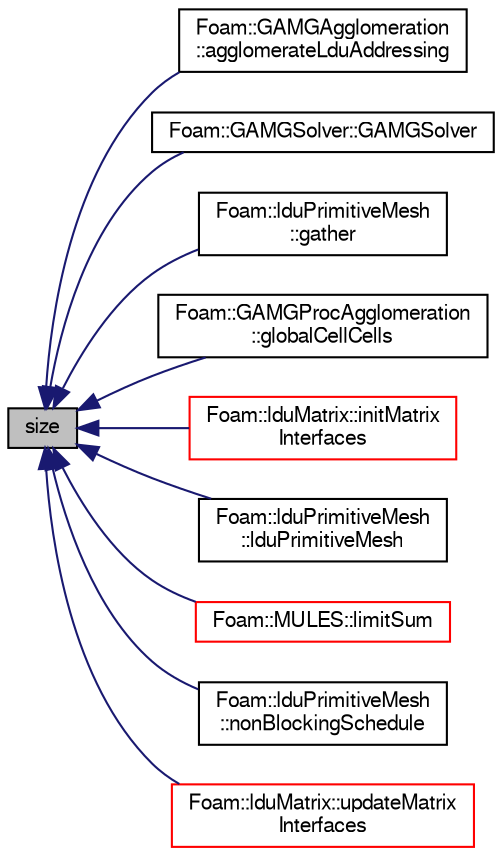 digraph "size"
{
  bgcolor="transparent";
  edge [fontname="FreeSans",fontsize="10",labelfontname="FreeSans",labelfontsize="10"];
  node [fontname="FreeSans",fontsize="10",shape=record];
  rankdir="LR";
  Node1 [label="size",height=0.2,width=0.4,color="black", fillcolor="grey75", style="filled" fontcolor="black"];
  Node1 -> Node2 [dir="back",color="midnightblue",fontsize="10",style="solid",fontname="FreeSans"];
  Node2 [label="Foam::GAMGAgglomeration\l::agglomerateLduAddressing",height=0.2,width=0.4,color="black",URL="$a00871.html#a1f8676d38e3715d5330beb58b7883c90",tooltip="Assemble coarse mesh addressing. "];
  Node1 -> Node3 [dir="back",color="midnightblue",fontsize="10",style="solid",fontname="FreeSans"];
  Node3 [label="Foam::GAMGSolver::GAMGSolver",height=0.2,width=0.4,color="black",URL="$a00876.html#aa0bdfcc22c05f62778e77b175b6fdd66",tooltip="Construct from lduMatrix and solver controls. "];
  Node1 -> Node4 [dir="back",color="midnightblue",fontsize="10",style="solid",fontname="FreeSans"];
  Node4 [label="Foam::lduPrimitiveMesh\l::gather",height=0.2,width=0.4,color="black",URL="$a01248.html#ad7514c3eec68fa18c472b5dfe1c2b5a4",tooltip="Gather meshes from other processors onto procIDs[0]. "];
  Node1 -> Node5 [dir="back",color="midnightblue",fontsize="10",style="solid",fontname="FreeSans"];
  Node5 [label="Foam::GAMGProcAgglomeration\l::globalCellCells",height=0.2,width=0.4,color="black",URL="$a00875.html#a59b7daeb97bb6479a59cdeacff965dc5",tooltip="Debug: calculate global cell-cells. "];
  Node1 -> Node6 [dir="back",color="midnightblue",fontsize="10",style="solid",fontname="FreeSans"];
  Node6 [label="Foam::lduMatrix::initMatrix\lInterfaces",height=0.2,width=0.4,color="red",URL="$a01245.html#a2ad83869ca7c1993c7feb895fdb04f0d",tooltip="Initialise the update of interfaced interfaces. "];
  Node1 -> Node7 [dir="back",color="midnightblue",fontsize="10",style="solid",fontname="FreeSans"];
  Node7 [label="Foam::lduPrimitiveMesh\l::lduPrimitiveMesh",height=0.2,width=0.4,color="black",URL="$a01248.html#aeae1eb8af27cafdc116980dd48968d19",tooltip="Construct by combining multiple meshes. The meshes come from. "];
  Node1 -> Node8 [dir="back",color="midnightblue",fontsize="10",style="solid",fontname="FreeSans"];
  Node8 [label="Foam::MULES::limitSum",height=0.2,width=0.4,color="red",URL="$a10293.html#aaae3018ee0507861d4bc922ead356165"];
  Node1 -> Node9 [dir="back",color="midnightblue",fontsize="10",style="solid",fontname="FreeSans"];
  Node9 [label="Foam::lduPrimitiveMesh\l::nonBlockingSchedule",height=0.2,width=0.4,color="black",URL="$a01248.html#af618c6fc47fe14e5499baf2ef5ea39a7"];
  Node1 -> Node10 [dir="back",color="midnightblue",fontsize="10",style="solid",fontname="FreeSans"];
  Node10 [label="Foam::lduMatrix::updateMatrix\lInterfaces",height=0.2,width=0.4,color="red",URL="$a01245.html#aa423ed49a5c32e780504798e57e4c3d6",tooltip="Update interfaced interfaces for matrix operations. "];
}
